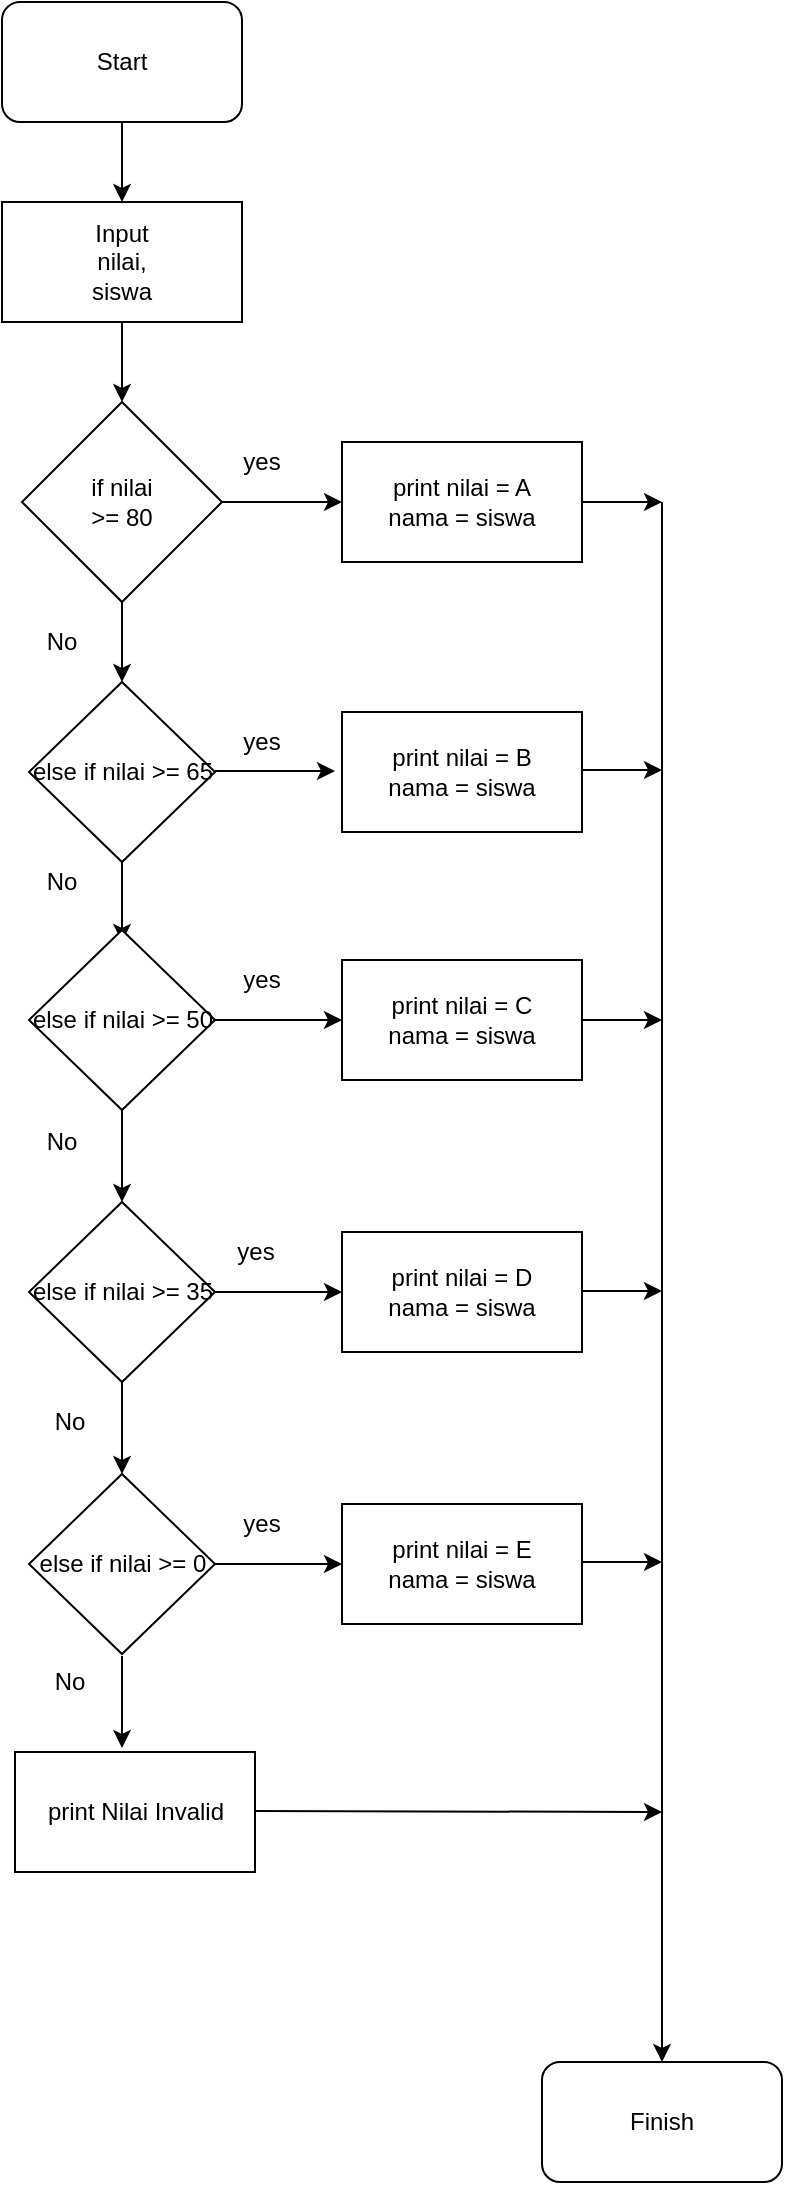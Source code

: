 <mxfile version="11.2.2" type="device" pages="1"><diagram id="7lLfm2vgnLYkiQe0igvv" name="Page-1"><mxGraphModel dx="868" dy="522" grid="1" gridSize="10" guides="1" tooltips="1" connect="1" arrows="1" fold="1" page="1" pageScale="1" pageWidth="827" pageHeight="1169" math="0" shadow="0"><root><mxCell id="0"/><mxCell id="1" parent="0"/><mxCell id="o907Q93FZCCXP_kTvOoZ-3" value="" style="rounded=1;whiteSpace=wrap;html=1;" vertex="1" parent="1"><mxGeometry x="310" y="30" width="120" height="60" as="geometry"/></mxCell><mxCell id="o907Q93FZCCXP_kTvOoZ-4" value="Start" style="text;html=1;strokeColor=none;fillColor=none;align=center;verticalAlign=middle;whiteSpace=wrap;rounded=0;" vertex="1" parent="1"><mxGeometry x="350" y="50" width="40" height="20" as="geometry"/></mxCell><mxCell id="o907Q93FZCCXP_kTvOoZ-5" value="" style="endArrow=classic;html=1;exitX=0.5;exitY=1;exitDx=0;exitDy=0;" edge="1" parent="1" source="o907Q93FZCCXP_kTvOoZ-3"><mxGeometry width="50" height="50" relative="1" as="geometry"><mxPoint x="340" y="170" as="sourcePoint"/><mxPoint x="370" y="130" as="targetPoint"/></mxGeometry></mxCell><mxCell id="o907Q93FZCCXP_kTvOoZ-6" value="" style="rounded=0;whiteSpace=wrap;html=1;" vertex="1" parent="1"><mxGeometry x="310" y="130" width="120" height="60" as="geometry"/></mxCell><mxCell id="o907Q93FZCCXP_kTvOoZ-7" value="Input nilai, siswa" style="text;html=1;strokeColor=none;fillColor=none;align=center;verticalAlign=middle;whiteSpace=wrap;rounded=0;" vertex="1" parent="1"><mxGeometry x="350" y="150" width="40" height="20" as="geometry"/></mxCell><mxCell id="o907Q93FZCCXP_kTvOoZ-8" value="" style="endArrow=classic;html=1;exitX=0.5;exitY=1;exitDx=0;exitDy=0;" edge="1" parent="1" source="o907Q93FZCCXP_kTvOoZ-6"><mxGeometry width="50" height="50" relative="1" as="geometry"><mxPoint x="250" y="380" as="sourcePoint"/><mxPoint x="370" y="230" as="targetPoint"/></mxGeometry></mxCell><mxCell id="o907Q93FZCCXP_kTvOoZ-13" value="" style="rhombus;whiteSpace=wrap;html=1;" vertex="1" parent="1"><mxGeometry x="320" y="230" width="100" height="100" as="geometry"/></mxCell><mxCell id="o907Q93FZCCXP_kTvOoZ-14" value="if nilai &amp;gt;= 80" style="text;html=1;strokeColor=none;fillColor=none;align=center;verticalAlign=middle;whiteSpace=wrap;rounded=0;" vertex="1" parent="1"><mxGeometry x="350" y="270" width="40" height="20" as="geometry"/></mxCell><mxCell id="o907Q93FZCCXP_kTvOoZ-15" value="" style="endArrow=classic;html=1;exitX=1;exitY=0.5;exitDx=0;exitDy=0;" edge="1" parent="1" source="o907Q93FZCCXP_kTvOoZ-13"><mxGeometry width="50" height="50" relative="1" as="geometry"><mxPoint x="220" y="450" as="sourcePoint"/><mxPoint x="480" y="280" as="targetPoint"/></mxGeometry></mxCell><mxCell id="o907Q93FZCCXP_kTvOoZ-16" value="yes" style="text;html=1;strokeColor=none;fillColor=none;align=center;verticalAlign=middle;whiteSpace=wrap;rounded=0;" vertex="1" parent="1"><mxGeometry x="420" y="250" width="40" height="20" as="geometry"/></mxCell><mxCell id="o907Q93FZCCXP_kTvOoZ-17" value="" style="endArrow=classic;html=1;exitX=0.5;exitY=1;exitDx=0;exitDy=0;" edge="1" parent="1" source="o907Q93FZCCXP_kTvOoZ-13"><mxGeometry width="50" height="50" relative="1" as="geometry"><mxPoint x="430" y="290" as="sourcePoint"/><mxPoint x="370" y="370" as="targetPoint"/></mxGeometry></mxCell><mxCell id="o907Q93FZCCXP_kTvOoZ-18" value="No" style="text;html=1;strokeColor=none;fillColor=none;align=center;verticalAlign=middle;whiteSpace=wrap;rounded=0;" vertex="1" parent="1"><mxGeometry x="320" y="340" width="40" height="20" as="geometry"/></mxCell><mxCell id="o907Q93FZCCXP_kTvOoZ-22" value="print nilai = A&lt;br&gt;nama = siswa" style="text;html=1;strokeColor=#000000;fillColor=#ffffff;align=center;verticalAlign=middle;whiteSpace=wrap;rounded=0;fontFamily=Helvetica;fontSize=12;fontColor=#000000;" vertex="1" parent="1"><mxGeometry x="480" y="250" width="120" height="60" as="geometry"/></mxCell><mxCell id="o907Q93FZCCXP_kTvOoZ-24" value="else if nilai &amp;gt;= 65" style="rhombus;whiteSpace=wrap;html=1;" vertex="1" parent="1"><mxGeometry x="323.5" y="370" width="93" height="90" as="geometry"/></mxCell><mxCell id="o907Q93FZCCXP_kTvOoZ-25" value="" style="endArrow=classic;html=1;exitX=0.5;exitY=1;exitDx=0;exitDy=0;" edge="1" parent="1" source="o907Q93FZCCXP_kTvOoZ-24"><mxGeometry width="50" height="50" relative="1" as="geometry"><mxPoint x="120" y="510" as="sourcePoint"/><mxPoint x="370" y="500" as="targetPoint"/></mxGeometry></mxCell><mxCell id="o907Q93FZCCXP_kTvOoZ-26" value="yes" style="text;html=1;strokeColor=none;fillColor=none;align=center;verticalAlign=middle;whiteSpace=wrap;rounded=0;" vertex="1" parent="1"><mxGeometry x="420" y="390" width="40" height="20" as="geometry"/></mxCell><mxCell id="o907Q93FZCCXP_kTvOoZ-27" value="No" style="text;html=1;strokeColor=none;fillColor=none;align=center;verticalAlign=middle;whiteSpace=wrap;rounded=0;" vertex="1" parent="1"><mxGeometry x="320" y="460" width="40" height="20" as="geometry"/></mxCell><mxCell id="o907Q93FZCCXP_kTvOoZ-28" value="" style="endArrow=classic;html=1;exitX=1;exitY=0.5;exitDx=0;exitDy=0;" edge="1" parent="1"><mxGeometry width="50" height="50" relative="1" as="geometry"><mxPoint x="416.5" y="414.5" as="sourcePoint"/><mxPoint x="476.5" y="414.5" as="targetPoint"/></mxGeometry></mxCell><mxCell id="o907Q93FZCCXP_kTvOoZ-29" value="print nilai = B&lt;br&gt;nama = siswa" style="text;html=1;strokeColor=#000000;fillColor=#ffffff;align=center;verticalAlign=middle;whiteSpace=wrap;rounded=0;fontFamily=Helvetica;fontSize=12;fontColor=#000000;" vertex="1" parent="1"><mxGeometry x="480" y="385" width="120" height="60" as="geometry"/></mxCell><mxCell id="o907Q93FZCCXP_kTvOoZ-30" value="else if nilai &amp;gt;= 50" style="rhombus;whiteSpace=wrap;html=1;" vertex="1" parent="1"><mxGeometry x="323.5" y="494" width="93" height="90" as="geometry"/></mxCell><mxCell id="o907Q93FZCCXP_kTvOoZ-31" value="" style="endArrow=classic;html=1;exitX=1;exitY=0.5;exitDx=0;exitDy=0;" edge="1" parent="1" source="o907Q93FZCCXP_kTvOoZ-30"><mxGeometry width="50" height="50" relative="1" as="geometry"><mxPoint x="426.5" y="424.5" as="sourcePoint"/><mxPoint x="480" y="539" as="targetPoint"/></mxGeometry></mxCell><mxCell id="o907Q93FZCCXP_kTvOoZ-32" value="" style="endArrow=classic;html=1;exitX=0.5;exitY=1;exitDx=0;exitDy=0;" edge="1" parent="1" source="o907Q93FZCCXP_kTvOoZ-30"><mxGeometry width="50" height="50" relative="1" as="geometry"><mxPoint x="436.5" y="434.5" as="sourcePoint"/><mxPoint x="370" y="630" as="targetPoint"/></mxGeometry></mxCell><mxCell id="o907Q93FZCCXP_kTvOoZ-33" value="print nilai = C&lt;br&gt;nama = siswa" style="text;html=1;strokeColor=#000000;fillColor=#ffffff;align=center;verticalAlign=middle;whiteSpace=wrap;rounded=0;fontFamily=Helvetica;fontSize=12;fontColor=#000000;" vertex="1" parent="1"><mxGeometry x="480" y="509" width="120" height="60" as="geometry"/></mxCell><mxCell id="o907Q93FZCCXP_kTvOoZ-34" value="yes" style="text;html=1;strokeColor=none;fillColor=none;align=center;verticalAlign=middle;whiteSpace=wrap;rounded=0;" vertex="1" parent="1"><mxGeometry x="420" y="509" width="40" height="20" as="geometry"/></mxCell><mxCell id="o907Q93FZCCXP_kTvOoZ-35" value="No" style="text;html=1;strokeColor=none;fillColor=none;align=center;verticalAlign=middle;whiteSpace=wrap;rounded=0;" vertex="1" parent="1"><mxGeometry x="320" y="590" width="40" height="20" as="geometry"/></mxCell><mxCell id="o907Q93FZCCXP_kTvOoZ-36" value="else if nilai &amp;gt;= 35" style="rhombus;whiteSpace=wrap;html=1;" vertex="1" parent="1"><mxGeometry x="323.5" y="630" width="93" height="90" as="geometry"/></mxCell><mxCell id="o907Q93FZCCXP_kTvOoZ-37" value="" style="endArrow=classic;html=1;exitX=1;exitY=0.5;exitDx=0;exitDy=0;" edge="1" parent="1" source="o907Q93FZCCXP_kTvOoZ-36"><mxGeometry width="50" height="50" relative="1" as="geometry"><mxPoint x="426.5" y="549" as="sourcePoint"/><mxPoint x="480" y="675" as="targetPoint"/></mxGeometry></mxCell><mxCell id="o907Q93FZCCXP_kTvOoZ-38" value="print nilai = D&lt;br&gt;nama = siswa" style="text;html=1;strokeColor=#000000;fillColor=#ffffff;align=center;verticalAlign=middle;whiteSpace=wrap;rounded=0;fontFamily=Helvetica;fontSize=12;fontColor=#000000;" vertex="1" parent="1"><mxGeometry x="480" y="645" width="120" height="60" as="geometry"/></mxCell><mxCell id="o907Q93FZCCXP_kTvOoZ-39" value="" style="endArrow=classic;html=1;exitX=0.5;exitY=1;exitDx=0;exitDy=0;" edge="1" parent="1"><mxGeometry width="50" height="50" relative="1" as="geometry"><mxPoint x="370" y="720" as="sourcePoint"/><mxPoint x="370" y="766" as="targetPoint"/></mxGeometry></mxCell><mxCell id="o907Q93FZCCXP_kTvOoZ-40" value="No" style="text;html=1;strokeColor=none;fillColor=none;align=center;verticalAlign=middle;whiteSpace=wrap;rounded=0;" vertex="1" parent="1"><mxGeometry x="323.5" y="730" width="40" height="20" as="geometry"/></mxCell><mxCell id="o907Q93FZCCXP_kTvOoZ-41" value="yes" style="text;html=1;strokeColor=none;fillColor=none;align=center;verticalAlign=middle;whiteSpace=wrap;rounded=0;" vertex="1" parent="1"><mxGeometry x="416.5" y="645" width="40" height="20" as="geometry"/></mxCell><mxCell id="o907Q93FZCCXP_kTvOoZ-42" value="else if nilai &amp;gt;= 0" style="rhombus;whiteSpace=wrap;html=1;" vertex="1" parent="1"><mxGeometry x="323.5" y="766" width="93" height="90" as="geometry"/></mxCell><mxCell id="o907Q93FZCCXP_kTvOoZ-43" value="print nilai = E&lt;br&gt;nama = siswa" style="text;html=1;strokeColor=#000000;fillColor=#ffffff;align=center;verticalAlign=middle;whiteSpace=wrap;rounded=0;fontFamily=Helvetica;fontSize=12;fontColor=#000000;" vertex="1" parent="1"><mxGeometry x="480" y="781" width="120" height="60" as="geometry"/></mxCell><mxCell id="o907Q93FZCCXP_kTvOoZ-44" value="" style="endArrow=classic;html=1;exitX=1;exitY=0.5;exitDx=0;exitDy=0;" edge="1" parent="1"><mxGeometry width="50" height="50" relative="1" as="geometry"><mxPoint x="416.5" y="811" as="sourcePoint"/><mxPoint x="480" y="811" as="targetPoint"/></mxGeometry></mxCell><mxCell id="o907Q93FZCCXP_kTvOoZ-47" value="" style="endArrow=classic;html=1;exitX=0.5;exitY=1;exitDx=0;exitDy=0;" edge="1" parent="1"><mxGeometry width="50" height="50" relative="1" as="geometry"><mxPoint x="370" y="857" as="sourcePoint"/><mxPoint x="370" y="903" as="targetPoint"/></mxGeometry></mxCell><mxCell id="o907Q93FZCCXP_kTvOoZ-48" value="No" style="text;html=1;strokeColor=none;fillColor=none;align=center;verticalAlign=middle;whiteSpace=wrap;rounded=0;" vertex="1" parent="1"><mxGeometry x="323.5" y="860" width="40" height="20" as="geometry"/></mxCell><mxCell id="o907Q93FZCCXP_kTvOoZ-52" value="yes" style="text;html=1;strokeColor=none;fillColor=none;align=center;verticalAlign=middle;whiteSpace=wrap;rounded=0;" vertex="1" parent="1"><mxGeometry x="420" y="781" width="40" height="20" as="geometry"/></mxCell><mxCell id="o907Q93FZCCXP_kTvOoZ-55" value="print Nilai Invalid" style="text;html=1;strokeColor=#000000;fillColor=#ffffff;align=center;verticalAlign=middle;whiteSpace=wrap;rounded=0;fontFamily=Helvetica;fontSize=12;fontColor=#000000;" vertex="1" parent="1"><mxGeometry x="316.5" y="905" width="120" height="60" as="geometry"/></mxCell><mxCell id="o907Q93FZCCXP_kTvOoZ-58" value="" style="endArrow=classic;html=1;exitX=1;exitY=0.5;exitDx=0;exitDy=0;" edge="1" parent="1" source="o907Q93FZCCXP_kTvOoZ-22"><mxGeometry width="50" height="50" relative="1" as="geometry"><mxPoint x="310" y="1040" as="sourcePoint"/><mxPoint x="640" y="280" as="targetPoint"/></mxGeometry></mxCell><mxCell id="o907Q93FZCCXP_kTvOoZ-59" value="" style="endArrow=classic;html=1;exitX=1;exitY=0.5;exitDx=0;exitDy=0;" edge="1" parent="1"><mxGeometry width="50" height="50" relative="1" as="geometry"><mxPoint x="600" y="414" as="sourcePoint"/><mxPoint x="640" y="414" as="targetPoint"/></mxGeometry></mxCell><mxCell id="o907Q93FZCCXP_kTvOoZ-60" value="" style="endArrow=classic;html=1;exitX=1;exitY=0.5;exitDx=0;exitDy=0;" edge="1" parent="1"><mxGeometry width="50" height="50" relative="1" as="geometry"><mxPoint x="600" y="539" as="sourcePoint"/><mxPoint x="640" y="539" as="targetPoint"/></mxGeometry></mxCell><mxCell id="o907Q93FZCCXP_kTvOoZ-61" value="" style="endArrow=classic;html=1;exitX=1;exitY=0.5;exitDx=0;exitDy=0;" edge="1" parent="1"><mxGeometry width="50" height="50" relative="1" as="geometry"><mxPoint x="600" y="674.5" as="sourcePoint"/><mxPoint x="640" y="674.5" as="targetPoint"/></mxGeometry></mxCell><mxCell id="o907Q93FZCCXP_kTvOoZ-62" value="" style="endArrow=classic;html=1;exitX=1;exitY=0.5;exitDx=0;exitDy=0;" edge="1" parent="1"><mxGeometry width="50" height="50" relative="1" as="geometry"><mxPoint x="600" y="810" as="sourcePoint"/><mxPoint x="640" y="810" as="targetPoint"/></mxGeometry></mxCell><mxCell id="o907Q93FZCCXP_kTvOoZ-63" value="" style="endArrow=classic;html=1;exitX=1;exitY=0.5;exitDx=0;exitDy=0;" edge="1" parent="1"><mxGeometry width="50" height="50" relative="1" as="geometry"><mxPoint x="436.5" y="934.5" as="sourcePoint"/><mxPoint x="640" y="935" as="targetPoint"/></mxGeometry></mxCell><mxCell id="o907Q93FZCCXP_kTvOoZ-64" value="" style="endArrow=classic;html=1;" edge="1" parent="1"><mxGeometry width="50" height="50" relative="1" as="geometry"><mxPoint x="640" y="280" as="sourcePoint"/><mxPoint x="640" y="1060" as="targetPoint"/></mxGeometry></mxCell><mxCell id="o907Q93FZCCXP_kTvOoZ-65" value="Finish" style="rounded=1;whiteSpace=wrap;html=1;" vertex="1" parent="1"><mxGeometry x="580" y="1060" width="120" height="60" as="geometry"/></mxCell></root></mxGraphModel></diagram></mxfile>